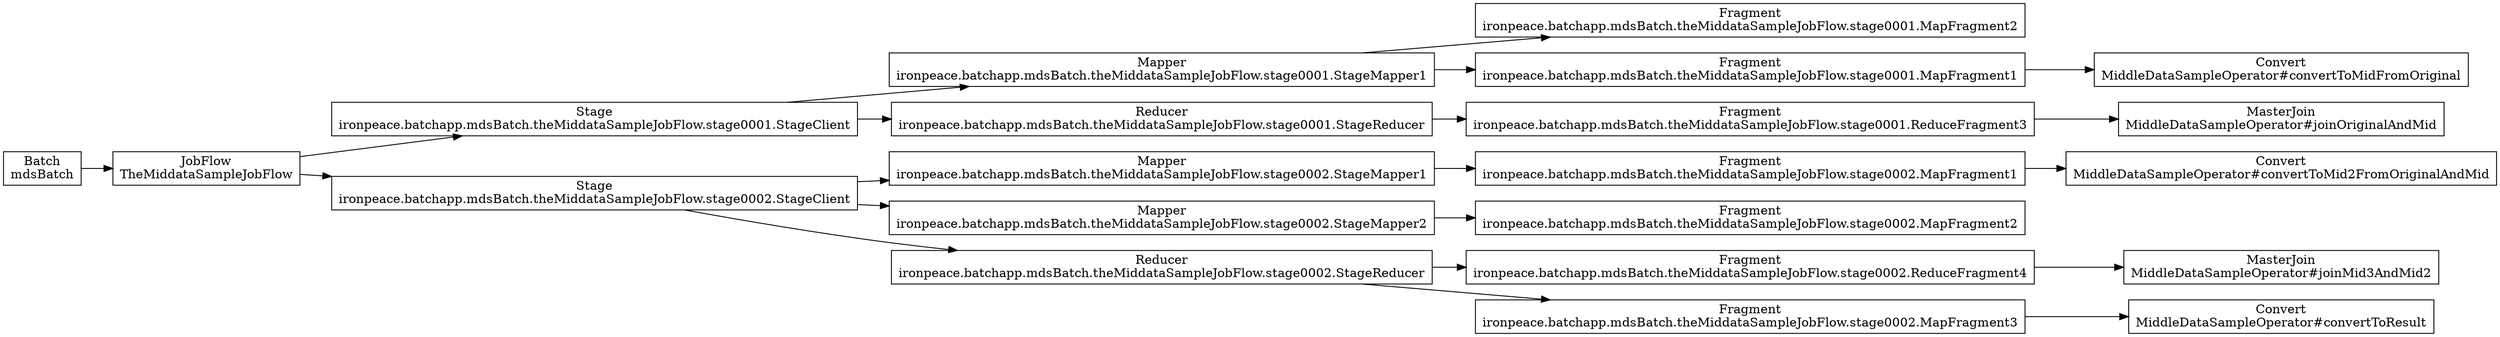 digraph {
    rankdir = LR;
    "5c8210bd-79a3-4d91-9f2a-b753ac274ede" [shape=box, label="Batch\nmdsBatch"];
    "044119ae-c939-4b50-9d7e-d859520b8e48" [shape=box, label="JobFlow\nTheMiddataSampleJobFlow"];
    "c5d701ac-2f27-48bf-a07b-c95d64a7db37" [shape=box, label="Stage\nironpeace.batchapp.mdsBatch.theMiddataSampleJobFlow.stage0001.StageClient"];
    "78b4e203-1bee-4bac-bca3-d1757f5c4ce0" [shape=box, label="Mapper\nironpeace.batchapp.mdsBatch.theMiddataSampleJobFlow.stage0001.StageMapper1"];
    "c5d701ac-2f27-48bf-a07b-c95d64a7db37" -> "78b4e203-1bee-4bac-bca3-d1757f5c4ce0";
    "9a64668d-c3f6-430f-854b-bd111ad86500" [shape=box, label="Fragment\nironpeace.batchapp.mdsBatch.theMiddataSampleJobFlow.stage0001.MapFragment2"];
    "78b4e203-1bee-4bac-bca3-d1757f5c4ce0" -> "9a64668d-c3f6-430f-854b-bd111ad86500";
    "641a4cc6-328f-4720-87f7-a88c1674d31d" [shape=box, label="Fragment\nironpeace.batchapp.mdsBatch.theMiddataSampleJobFlow.stage0001.MapFragment1"];
    "724e2156-5fa6-4e6d-b248-01e52568c00b" [shape=box, label="Convert\nMiddleDataSampleOperator#convertToMidFromOriginal"];
    "641a4cc6-328f-4720-87f7-a88c1674d31d" -> "724e2156-5fa6-4e6d-b248-01e52568c00b";
    "78b4e203-1bee-4bac-bca3-d1757f5c4ce0" -> "641a4cc6-328f-4720-87f7-a88c1674d31d";
    "7766a9b1-35af-4d6f-bffe-092b92a43272" [shape=box, label="Reducer\nironpeace.batchapp.mdsBatch.theMiddataSampleJobFlow.stage0001.StageReducer"];
    "c5d701ac-2f27-48bf-a07b-c95d64a7db37" -> "7766a9b1-35af-4d6f-bffe-092b92a43272";
    "96120c68-edb4-4c62-8da7-789615f5a588" [shape=box, label="Fragment\nironpeace.batchapp.mdsBatch.theMiddataSampleJobFlow.stage0001.ReduceFragment3"];
    "49253f48-8f79-4bcd-9f73-e1044114dd5a" [shape=box, label="MasterJoin\nMiddleDataSampleOperator#joinOriginalAndMid"];
    "96120c68-edb4-4c62-8da7-789615f5a588" -> "49253f48-8f79-4bcd-9f73-e1044114dd5a";
    "7766a9b1-35af-4d6f-bffe-092b92a43272" -> "96120c68-edb4-4c62-8da7-789615f5a588";
    "044119ae-c939-4b50-9d7e-d859520b8e48" -> "c5d701ac-2f27-48bf-a07b-c95d64a7db37";
    "a26551ac-c212-4d53-93aa-a105b487de85" [shape=box, label="Stage\nironpeace.batchapp.mdsBatch.theMiddataSampleJobFlow.stage0002.StageClient"];
    "db6509f3-ed33-4270-8569-04f512d96876" [shape=box, label="Mapper\nironpeace.batchapp.mdsBatch.theMiddataSampleJobFlow.stage0002.StageMapper1"];
    "a26551ac-c212-4d53-93aa-a105b487de85" -> "db6509f3-ed33-4270-8569-04f512d96876";
    "bb7f61f0-ef5a-4099-a9eb-b1b9217daa42" [shape=box, label="Fragment\nironpeace.batchapp.mdsBatch.theMiddataSampleJobFlow.stage0002.MapFragment1"];
    "29f65714-088e-43ef-ba89-8aa46c452084" [shape=box, label="Convert\nMiddleDataSampleOperator#convertToMid2FromOriginalAndMid"];
    "bb7f61f0-ef5a-4099-a9eb-b1b9217daa42" -> "29f65714-088e-43ef-ba89-8aa46c452084";
    "db6509f3-ed33-4270-8569-04f512d96876" -> "bb7f61f0-ef5a-4099-a9eb-b1b9217daa42";
    "99166bd2-2a47-4992-a277-0442579e47b9" [shape=box, label="Mapper\nironpeace.batchapp.mdsBatch.theMiddataSampleJobFlow.stage0002.StageMapper2"];
    "a26551ac-c212-4d53-93aa-a105b487de85" -> "99166bd2-2a47-4992-a277-0442579e47b9";
    "bc3a849e-abf4-48cb-839f-56701eb6af24" [shape=box, label="Fragment\nironpeace.batchapp.mdsBatch.theMiddataSampleJobFlow.stage0002.MapFragment2"];
    "99166bd2-2a47-4992-a277-0442579e47b9" -> "bc3a849e-abf4-48cb-839f-56701eb6af24";
    "29b53900-d3ab-46be-a9ff-0bac15753c08" [shape=box, label="Reducer\nironpeace.batchapp.mdsBatch.theMiddataSampleJobFlow.stage0002.StageReducer"];
    "a26551ac-c212-4d53-93aa-a105b487de85" -> "29b53900-d3ab-46be-a9ff-0bac15753c08";
    "4d5f642c-d2e3-42cd-84b8-6e864e10a663" [shape=box, label="Fragment\nironpeace.batchapp.mdsBatch.theMiddataSampleJobFlow.stage0002.ReduceFragment4"];
    "e2ab0ea8-1648-4159-937d-b858717aa750" [shape=box, label="MasterJoin\nMiddleDataSampleOperator#joinMid3AndMid2"];
    "4d5f642c-d2e3-42cd-84b8-6e864e10a663" -> "e2ab0ea8-1648-4159-937d-b858717aa750";
    "29b53900-d3ab-46be-a9ff-0bac15753c08" -> "4d5f642c-d2e3-42cd-84b8-6e864e10a663";
    "801e3ff6-c6ca-4a84-afa5-e5fef1879e94" [shape=box, label="Fragment\nironpeace.batchapp.mdsBatch.theMiddataSampleJobFlow.stage0002.MapFragment3"];
    "94f09bce-ba7f-4202-9da9-934b94d679c9" [shape=box, label="Convert\nMiddleDataSampleOperator#convertToResult"];
    "801e3ff6-c6ca-4a84-afa5-e5fef1879e94" -> "94f09bce-ba7f-4202-9da9-934b94d679c9";
    "29b53900-d3ab-46be-a9ff-0bac15753c08" -> "801e3ff6-c6ca-4a84-afa5-e5fef1879e94";
    "044119ae-c939-4b50-9d7e-d859520b8e48" -> "a26551ac-c212-4d53-93aa-a105b487de85";
    "5c8210bd-79a3-4d91-9f2a-b753ac274ede" -> "044119ae-c939-4b50-9d7e-d859520b8e48";
}
